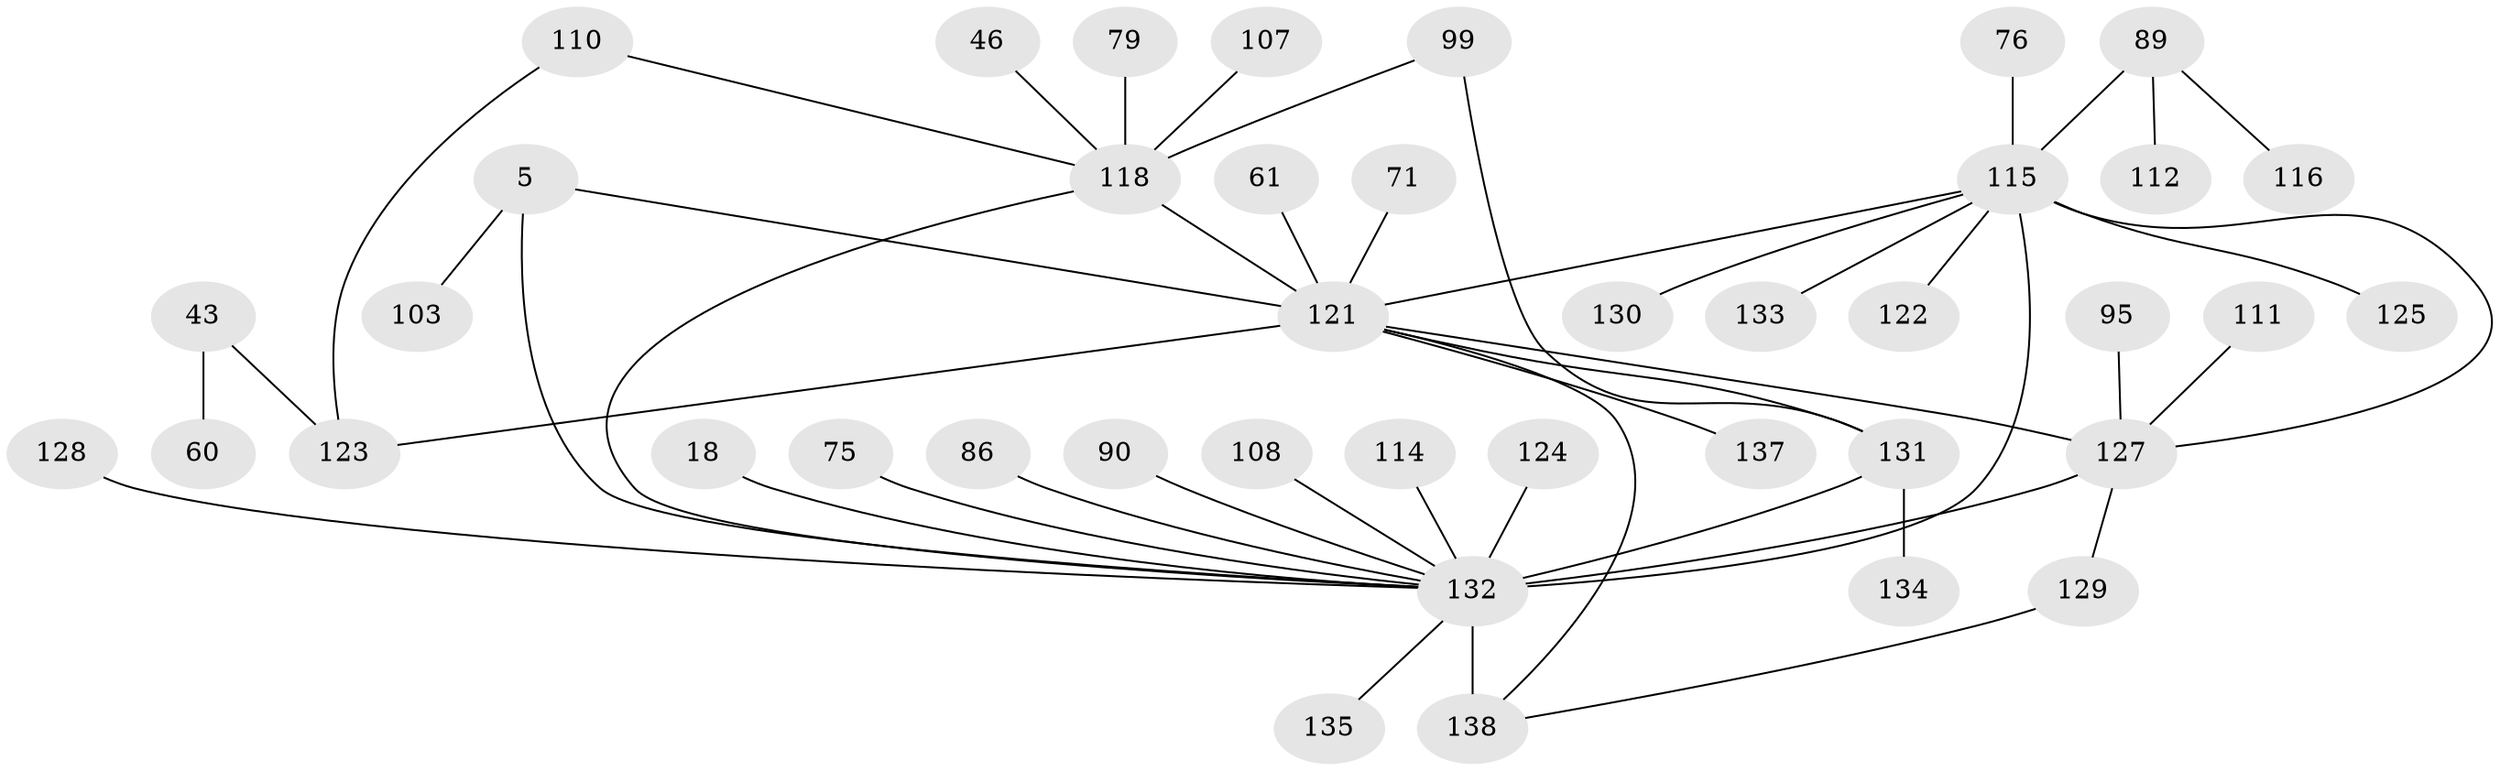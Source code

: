 // original degree distribution, {8: 0.021739130434782608, 7: 0.021739130434782608, 6: 0.028985507246376812, 4: 0.10144927536231885, 3: 0.15217391304347827, 2: 0.34057971014492755, 5: 0.028985507246376812, 1: 0.30434782608695654}
// Generated by graph-tools (version 1.1) at 2025/46/03/04/25 21:46:07]
// undirected, 41 vertices, 49 edges
graph export_dot {
graph [start="1"]
  node [color=gray90,style=filled];
  5;
  18;
  43 [super="+19"];
  46;
  60;
  61;
  71 [super="+54"];
  75;
  76 [super="+56"];
  79;
  86;
  89 [super="+80+52+59+83"];
  90;
  95;
  99;
  103;
  107;
  108 [super="+85"];
  110 [super="+98"];
  111;
  112;
  114 [super="+29"];
  115 [super="+62+49+106"];
  116;
  118 [super="+70+51+69+88"];
  121 [super="+47+11+119+91+120+117"];
  122 [super="+96"];
  123 [super="+39+74+17"];
  124;
  125;
  127 [super="+30+100+73+50+65+126"];
  128;
  129;
  130 [super="+94"];
  131 [super="+84+105"];
  132 [super="+48+92+41"];
  133;
  134;
  135 [super="+109"];
  137 [super="+136"];
  138 [super="+72+45"];
  5 -- 103;
  5 -- 121;
  5 -- 132 [weight=2];
  18 -- 132;
  43 -- 60;
  43 -- 123 [weight=2];
  46 -- 118;
  61 -- 121;
  71 -- 121;
  75 -- 132;
  76 -- 115;
  79 -- 118;
  86 -- 132;
  89 -- 112;
  89 -- 116;
  89 -- 115 [weight=2];
  90 -- 132;
  95 -- 127;
  99 -- 118;
  99 -- 131;
  107 -- 118;
  108 -- 132;
  110 -- 118;
  110 -- 123;
  111 -- 127;
  114 -- 132;
  115 -- 132 [weight=5];
  115 -- 122 [weight=2];
  115 -- 125;
  115 -- 133;
  115 -- 130;
  115 -- 121;
  115 -- 127 [weight=2];
  118 -- 132 [weight=3];
  118 -- 121 [weight=5];
  121 -- 138;
  121 -- 123 [weight=2];
  121 -- 127 [weight=3];
  121 -- 137;
  121 -- 131 [weight=2];
  124 -- 132;
  127 -- 132;
  127 -- 129;
  128 -- 132;
  129 -- 138;
  131 -- 132 [weight=3];
  131 -- 134;
  132 -- 138 [weight=4];
  132 -- 135;
}
